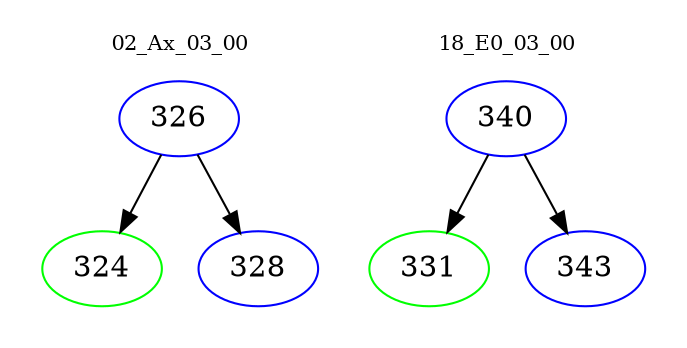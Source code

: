 digraph{
subgraph cluster_0 {
color = white
label = "02_Ax_03_00";
fontsize=10;
T0_326 [label="326", color="blue"]
T0_326 -> T0_324 [color="black"]
T0_324 [label="324", color="green"]
T0_326 -> T0_328 [color="black"]
T0_328 [label="328", color="blue"]
}
subgraph cluster_1 {
color = white
label = "18_E0_03_00";
fontsize=10;
T1_340 [label="340", color="blue"]
T1_340 -> T1_331 [color="black"]
T1_331 [label="331", color="green"]
T1_340 -> T1_343 [color="black"]
T1_343 [label="343", color="blue"]
}
}
